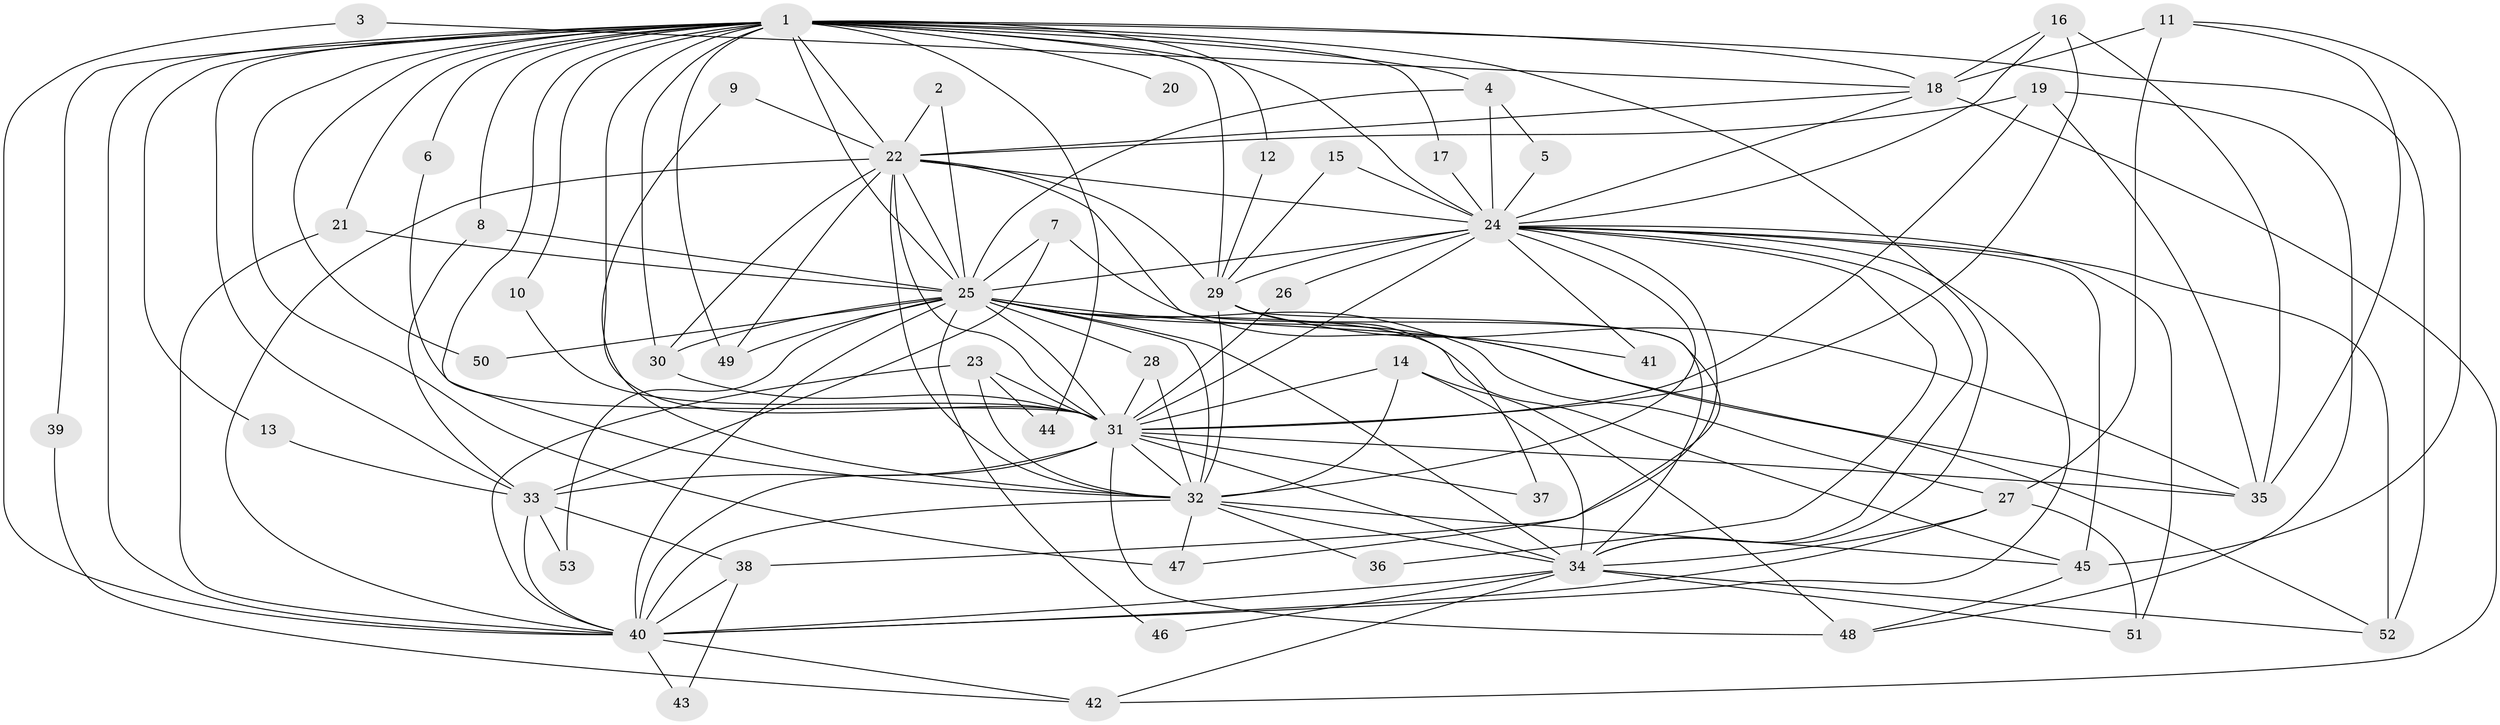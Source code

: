 // original degree distribution, {16: 0.009523809523809525, 30: 0.009523809523809525, 19: 0.009523809523809525, 18: 0.009523809523809525, 25: 0.009523809523809525, 28: 0.009523809523809525, 14: 0.009523809523809525, 17: 0.01904761904761905, 22: 0.009523809523809525, 5: 0.047619047619047616, 3: 0.22857142857142856, 7: 0.02857142857142857, 4: 0.0761904761904762, 6: 0.009523809523809525, 2: 0.5142857142857142}
// Generated by graph-tools (version 1.1) at 2025/25/03/09/25 03:25:51]
// undirected, 53 vertices, 146 edges
graph export_dot {
graph [start="1"]
  node [color=gray90,style=filled];
  1;
  2;
  3;
  4;
  5;
  6;
  7;
  8;
  9;
  10;
  11;
  12;
  13;
  14;
  15;
  16;
  17;
  18;
  19;
  20;
  21;
  22;
  23;
  24;
  25;
  26;
  27;
  28;
  29;
  30;
  31;
  32;
  33;
  34;
  35;
  36;
  37;
  38;
  39;
  40;
  41;
  42;
  43;
  44;
  45;
  46;
  47;
  48;
  49;
  50;
  51;
  52;
  53;
  1 -- 4 [weight=1.0];
  1 -- 6 [weight=1.0];
  1 -- 8 [weight=1.0];
  1 -- 10 [weight=1.0];
  1 -- 12 [weight=1.0];
  1 -- 13 [weight=1.0];
  1 -- 17 [weight=1.0];
  1 -- 18 [weight=1.0];
  1 -- 20 [weight=1.0];
  1 -- 21 [weight=1.0];
  1 -- 22 [weight=3.0];
  1 -- 24 [weight=5.0];
  1 -- 25 [weight=2.0];
  1 -- 29 [weight=1.0];
  1 -- 30 [weight=1.0];
  1 -- 31 [weight=3.0];
  1 -- 32 [weight=3.0];
  1 -- 33 [weight=1.0];
  1 -- 34 [weight=3.0];
  1 -- 39 [weight=1.0];
  1 -- 40 [weight=2.0];
  1 -- 44 [weight=2.0];
  1 -- 47 [weight=2.0];
  1 -- 49 [weight=1.0];
  1 -- 50 [weight=1.0];
  1 -- 52 [weight=2.0];
  2 -- 22 [weight=1.0];
  2 -- 25 [weight=1.0];
  3 -- 18 [weight=1.0];
  3 -- 40 [weight=1.0];
  4 -- 5 [weight=1.0];
  4 -- 24 [weight=1.0];
  4 -- 25 [weight=1.0];
  5 -- 24 [weight=1.0];
  6 -- 31 [weight=1.0];
  7 -- 25 [weight=1.0];
  7 -- 33 [weight=1.0];
  7 -- 52 [weight=1.0];
  8 -- 25 [weight=1.0];
  8 -- 33 [weight=1.0];
  9 -- 22 [weight=1.0];
  9 -- 32 [weight=1.0];
  10 -- 31 [weight=1.0];
  11 -- 18 [weight=1.0];
  11 -- 27 [weight=1.0];
  11 -- 35 [weight=1.0];
  11 -- 45 [weight=1.0];
  12 -- 29 [weight=1.0];
  13 -- 33 [weight=1.0];
  14 -- 31 [weight=1.0];
  14 -- 32 [weight=1.0];
  14 -- 34 [weight=1.0];
  14 -- 48 [weight=1.0];
  15 -- 24 [weight=1.0];
  15 -- 29 [weight=1.0];
  16 -- 18 [weight=1.0];
  16 -- 24 [weight=1.0];
  16 -- 31 [weight=1.0];
  16 -- 35 [weight=1.0];
  17 -- 24 [weight=1.0];
  18 -- 22 [weight=1.0];
  18 -- 24 [weight=1.0];
  18 -- 42 [weight=1.0];
  19 -- 22 [weight=1.0];
  19 -- 31 [weight=2.0];
  19 -- 35 [weight=1.0];
  19 -- 48 [weight=1.0];
  21 -- 25 [weight=1.0];
  21 -- 40 [weight=1.0];
  22 -- 24 [weight=2.0];
  22 -- 25 [weight=1.0];
  22 -- 29 [weight=1.0];
  22 -- 30 [weight=1.0];
  22 -- 31 [weight=1.0];
  22 -- 32 [weight=1.0];
  22 -- 34 [weight=1.0];
  22 -- 40 [weight=1.0];
  22 -- 49 [weight=1.0];
  23 -- 31 [weight=2.0];
  23 -- 32 [weight=1.0];
  23 -- 40 [weight=2.0];
  23 -- 44 [weight=1.0];
  24 -- 25 [weight=3.0];
  24 -- 26 [weight=1.0];
  24 -- 29 [weight=1.0];
  24 -- 31 [weight=2.0];
  24 -- 32 [weight=2.0];
  24 -- 34 [weight=2.0];
  24 -- 36 [weight=1.0];
  24 -- 38 [weight=2.0];
  24 -- 40 [weight=2.0];
  24 -- 41 [weight=1.0];
  24 -- 45 [weight=1.0];
  24 -- 51 [weight=1.0];
  24 -- 52 [weight=1.0];
  25 -- 27 [weight=1.0];
  25 -- 28 [weight=1.0];
  25 -- 30 [weight=1.0];
  25 -- 31 [weight=2.0];
  25 -- 32 [weight=2.0];
  25 -- 34 [weight=1.0];
  25 -- 35 [weight=1.0];
  25 -- 40 [weight=1.0];
  25 -- 41 [weight=1.0];
  25 -- 45 [weight=1.0];
  25 -- 46 [weight=1.0];
  25 -- 49 [weight=2.0];
  25 -- 50 [weight=1.0];
  25 -- 53 [weight=1.0];
  26 -- 31 [weight=1.0];
  27 -- 34 [weight=1.0];
  27 -- 40 [weight=1.0];
  27 -- 51 [weight=1.0];
  28 -- 31 [weight=2.0];
  28 -- 32 [weight=1.0];
  29 -- 32 [weight=1.0];
  29 -- 35 [weight=1.0];
  29 -- 37 [weight=1.0];
  29 -- 47 [weight=1.0];
  30 -- 31 [weight=1.0];
  31 -- 32 [weight=2.0];
  31 -- 33 [weight=1.0];
  31 -- 34 [weight=1.0];
  31 -- 35 [weight=1.0];
  31 -- 37 [weight=1.0];
  31 -- 40 [weight=1.0];
  31 -- 48 [weight=1.0];
  32 -- 34 [weight=3.0];
  32 -- 36 [weight=1.0];
  32 -- 40 [weight=1.0];
  32 -- 45 [weight=1.0];
  32 -- 47 [weight=1.0];
  33 -- 38 [weight=1.0];
  33 -- 40 [weight=1.0];
  33 -- 53 [weight=1.0];
  34 -- 40 [weight=1.0];
  34 -- 42 [weight=1.0];
  34 -- 46 [weight=1.0];
  34 -- 51 [weight=1.0];
  34 -- 52 [weight=1.0];
  38 -- 40 [weight=1.0];
  38 -- 43 [weight=1.0];
  39 -- 42 [weight=1.0];
  40 -- 42 [weight=1.0];
  40 -- 43 [weight=1.0];
  45 -- 48 [weight=1.0];
}
